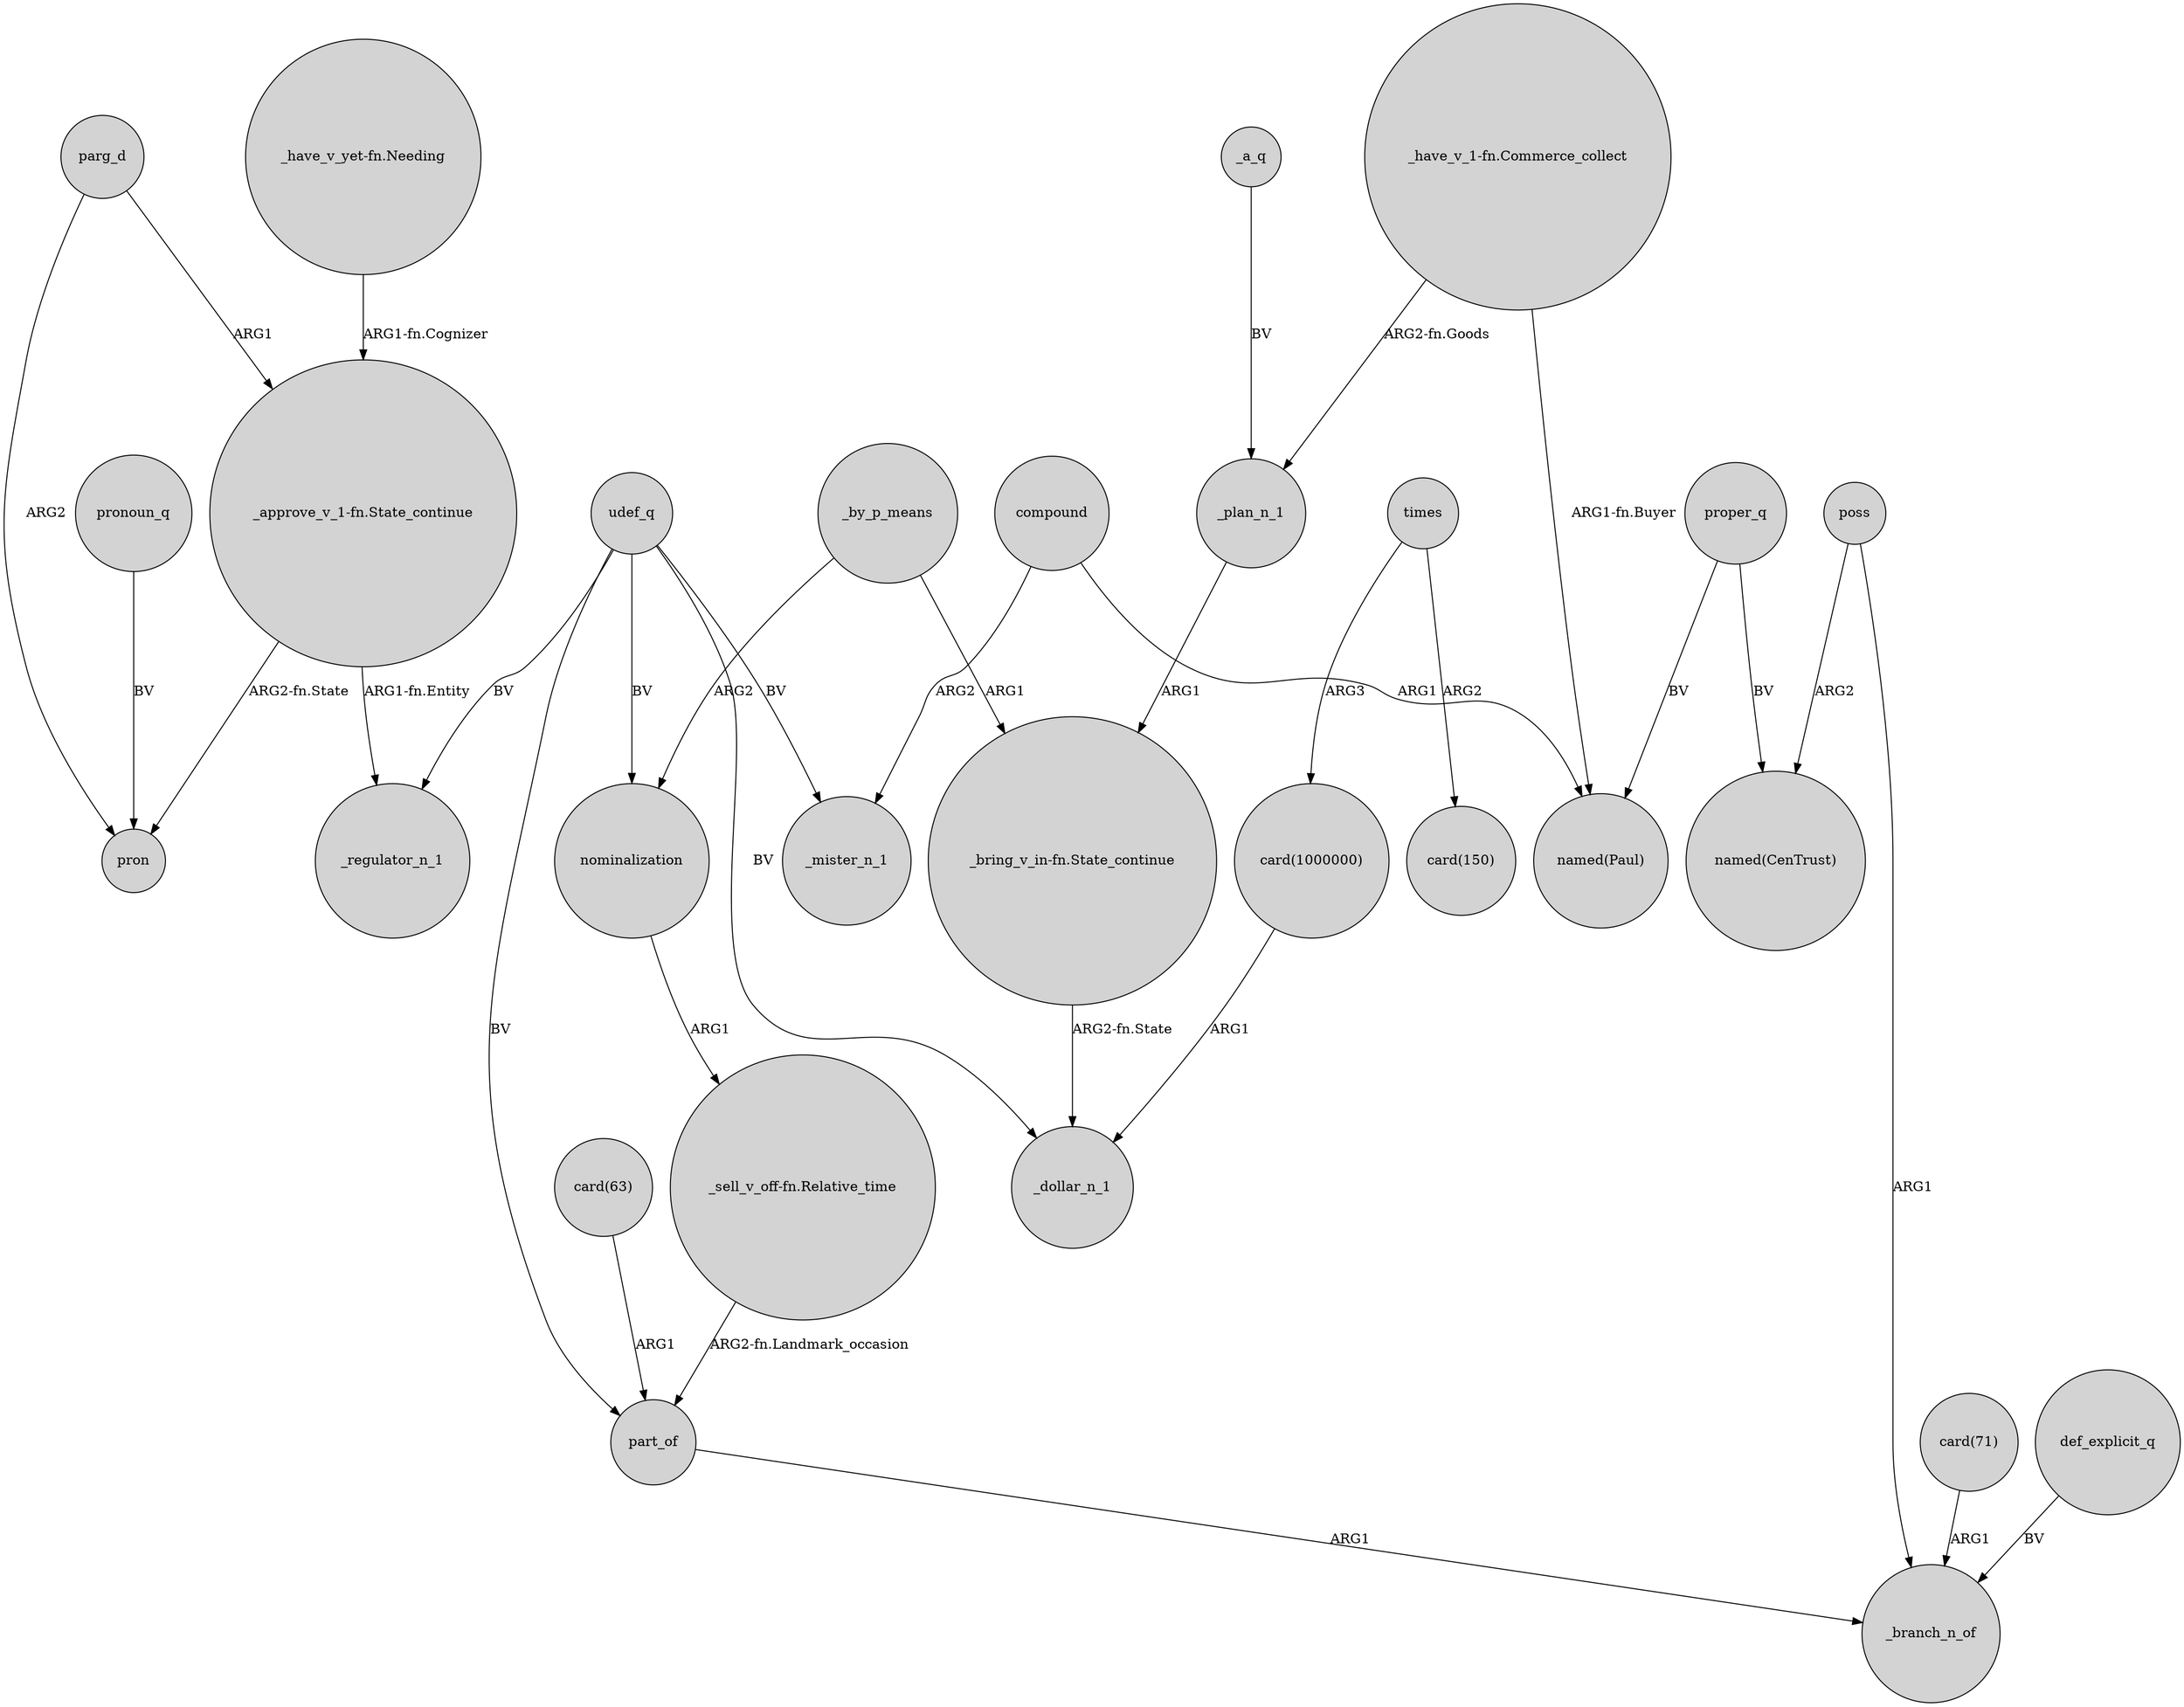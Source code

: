 digraph {
	node [shape=circle style=filled]
	compound -> _mister_n_1 [label=ARG2]
	udef_q -> _regulator_n_1 [label=BV]
	"_have_v_1-fn.Commerce_collect" -> _plan_n_1 [label="ARG2-fn.Goods"]
	udef_q -> part_of [label=BV]
	parg_d -> pron [label=ARG2]
	udef_q -> nominalization [label=BV]
	poss -> "named(CenTrust)" [label=ARG2]
	times -> "card(1000000)" [label=ARG3]
	parg_d -> "_approve_v_1-fn.State_continue" [label=ARG1]
	udef_q -> _mister_n_1 [label=BV]
	proper_q -> "named(CenTrust)" [label=BV]
	pronoun_q -> pron [label=BV]
	"_approve_v_1-fn.State_continue" -> _regulator_n_1 [label="ARG1-fn.Entity"]
	"_have_v_yet-fn.Needing" -> "_approve_v_1-fn.State_continue" [label="ARG1-fn.Cognizer"]
	"card(71)" -> _branch_n_of [label=ARG1]
	poss -> _branch_n_of [label=ARG1]
	_a_q -> _plan_n_1 [label=BV]
	compound -> "named(Paul)" [label=ARG1]
	_by_p_means -> nominalization [label=ARG2]
	times -> "card(150)" [label=ARG2]
	udef_q -> _dollar_n_1 [label=BV]
	proper_q -> "named(Paul)" [label=BV]
	"card(1000000)" -> _dollar_n_1 [label=ARG1]
	_plan_n_1 -> "_bring_v_in-fn.State_continue" [label=ARG1]
	"_approve_v_1-fn.State_continue" -> pron [label="ARG2-fn.State"]
	"_sell_v_off-fn.Relative_time" -> part_of [label="ARG2-fn.Landmark_occasion"]
	def_explicit_q -> _branch_n_of [label=BV]
	"_have_v_1-fn.Commerce_collect" -> "named(Paul)" [label="ARG1-fn.Buyer"]
	_by_p_means -> "_bring_v_in-fn.State_continue" [label=ARG1]
	part_of -> _branch_n_of [label=ARG1]
	nominalization -> "_sell_v_off-fn.Relative_time" [label=ARG1]
	"card(63)" -> part_of [label=ARG1]
	"_bring_v_in-fn.State_continue" -> _dollar_n_1 [label="ARG2-fn.State"]
}
